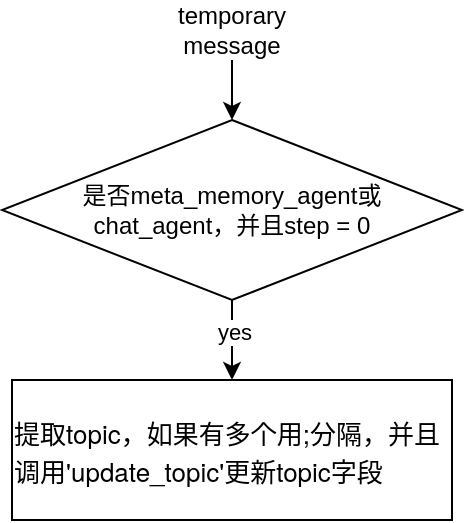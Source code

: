 <mxfile version="26.0.2">
  <diagram name="第 1 页" id="0Tpgy8lUN1Dl1ts2d3qc">
    <mxGraphModel dx="1026" dy="684" grid="1" gridSize="10" guides="1" tooltips="1" connect="1" arrows="1" fold="1" page="1" pageScale="1" pageWidth="827" pageHeight="1169" math="0" shadow="0">
      <root>
        <mxCell id="0" />
        <mxCell id="1" parent="0" />
        <mxCell id="j572f-ipH53P4wUmF90J-1" value="&lt;p style=&quot;margin: 0px; font-variant-numeric: normal; font-variant-east-asian: normal; font-variant-alternates: normal; font-size-adjust: none; font-kerning: auto; font-optical-sizing: auto; font-feature-settings: normal; font-variation-settings: normal; font-variant-position: normal; font-variant-emoji: normal; font-stretch: normal; font-size: 13px; line-height: normal; font-family: &amp;quot;Helvetica Neue&amp;quot;; text-align: start;&quot; class=&quot;p1&quot;&gt;&lt;span style=&quot;background-color: transparent; color: light-dark(rgb(0, 0, 0), rgb(255, 255, 255));&quot;&gt;提取topic，如果有多个用;分隔，并且调用&#39;update_topic&#39;更新topic字段&lt;/span&gt;&lt;/p&gt;" style="rounded=0;whiteSpace=wrap;html=1;" vertex="1" parent="1">
          <mxGeometry x="275" y="250" width="220" height="70" as="geometry" />
        </mxCell>
        <mxCell id="j572f-ipH53P4wUmF90J-3" style="edgeStyle=orthogonalEdgeStyle;rounded=0;orthogonalLoop=1;jettySize=auto;html=1;exitX=0.5;exitY=1;exitDx=0;exitDy=0;entryX=0.5;entryY=0;entryDx=0;entryDy=0;" edge="1" parent="1" source="j572f-ipH53P4wUmF90J-2" target="j572f-ipH53P4wUmF90J-1">
          <mxGeometry relative="1" as="geometry" />
        </mxCell>
        <mxCell id="j572f-ipH53P4wUmF90J-4" value="yes" style="edgeLabel;html=1;align=center;verticalAlign=middle;resizable=0;points=[];" vertex="1" connectable="0" parent="j572f-ipH53P4wUmF90J-3">
          <mxGeometry x="-0.2" y="1" relative="1" as="geometry">
            <mxPoint as="offset" />
          </mxGeometry>
        </mxCell>
        <mxCell id="j572f-ipH53P4wUmF90J-2" value="是否meta_memory_agent或&lt;div&gt;chat_agent，并且step = 0&lt;/div&gt;" style="rhombus;whiteSpace=wrap;html=1;" vertex="1" parent="1">
          <mxGeometry x="270" y="120" width="230" height="90" as="geometry" />
        </mxCell>
        <mxCell id="j572f-ipH53P4wUmF90J-6" style="edgeStyle=orthogonalEdgeStyle;rounded=0;orthogonalLoop=1;jettySize=auto;html=1;exitX=0.5;exitY=1;exitDx=0;exitDy=0;entryX=0.5;entryY=0;entryDx=0;entryDy=0;" edge="1" parent="1" source="j572f-ipH53P4wUmF90J-5" target="j572f-ipH53P4wUmF90J-2">
          <mxGeometry relative="1" as="geometry" />
        </mxCell>
        <mxCell id="j572f-ipH53P4wUmF90J-5" value="temporary message" style="text;html=1;align=center;verticalAlign=middle;whiteSpace=wrap;rounded=0;" vertex="1" parent="1">
          <mxGeometry x="355" y="60" width="60" height="30" as="geometry" />
        </mxCell>
      </root>
    </mxGraphModel>
  </diagram>
</mxfile>
